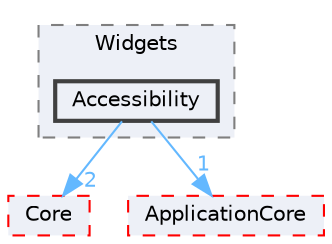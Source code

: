 digraph "Accessibility"
{
 // INTERACTIVE_SVG=YES
 // LATEX_PDF_SIZE
  bgcolor="transparent";
  edge [fontname=Helvetica,fontsize=10,labelfontname=Helvetica,labelfontsize=10];
  node [fontname=Helvetica,fontsize=10,shape=box,height=0.2,width=0.4];
  compound=true
  subgraph clusterdir_e7d20d9ce38b6dd031a5aa9f51470c23 {
    graph [ bgcolor="#edf0f7", pencolor="grey50", label="Widgets", fontname=Helvetica,fontsize=10 style="filled,dashed", URL="dir_e7d20d9ce38b6dd031a5aa9f51470c23.html",tooltip=""]
  dir_a67a7fe60378b743facce857c2ac740b [label="Accessibility", fillcolor="#edf0f7", color="grey25", style="filled,bold", URL="dir_a67a7fe60378b743facce857c2ac740b.html",tooltip=""];
  }
  dir_0e6cddcc9caa1238c7f3774224afaa45 [label="Core", fillcolor="#edf0f7", color="red", style="filled,dashed", URL="dir_0e6cddcc9caa1238c7f3774224afaa45.html",tooltip=""];
  dir_a0470932637a5b4378844d0dd6134206 [label="ApplicationCore", fillcolor="#edf0f7", color="red", style="filled,dashed", URL="dir_a0470932637a5b4378844d0dd6134206.html",tooltip=""];
  dir_a67a7fe60378b743facce857c2ac740b->dir_0e6cddcc9caa1238c7f3774224afaa45 [headlabel="2", labeldistance=1.5 headhref="dir_000007_000266.html" href="dir_000007_000266.html" color="steelblue1" fontcolor="steelblue1"];
  dir_a67a7fe60378b743facce857c2ac740b->dir_a0470932637a5b4378844d0dd6134206 [headlabel="1", labeldistance=1.5 headhref="dir_000007_000056.html" href="dir_000007_000056.html" color="steelblue1" fontcolor="steelblue1"];
}
